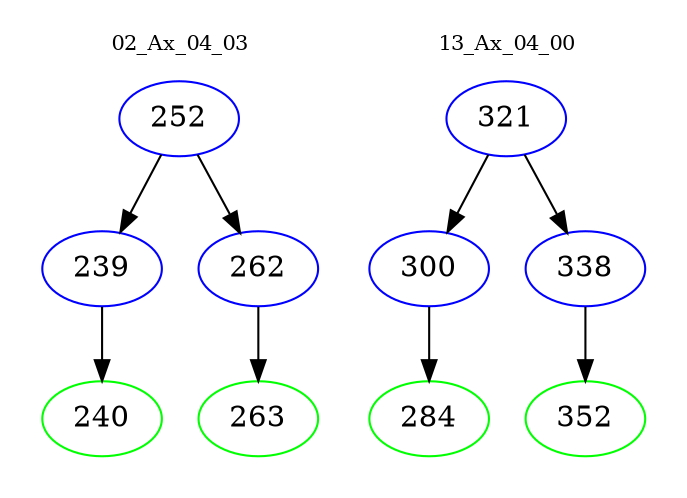 digraph{
subgraph cluster_0 {
color = white
label = "02_Ax_04_03";
fontsize=10;
T0_252 [label="252", color="blue"]
T0_252 -> T0_239 [color="black"]
T0_239 [label="239", color="blue"]
T0_239 -> T0_240 [color="black"]
T0_240 [label="240", color="green"]
T0_252 -> T0_262 [color="black"]
T0_262 [label="262", color="blue"]
T0_262 -> T0_263 [color="black"]
T0_263 [label="263", color="green"]
}
subgraph cluster_1 {
color = white
label = "13_Ax_04_00";
fontsize=10;
T1_321 [label="321", color="blue"]
T1_321 -> T1_300 [color="black"]
T1_300 [label="300", color="blue"]
T1_300 -> T1_284 [color="black"]
T1_284 [label="284", color="green"]
T1_321 -> T1_338 [color="black"]
T1_338 [label="338", color="blue"]
T1_338 -> T1_352 [color="black"]
T1_352 [label="352", color="green"]
}
}

